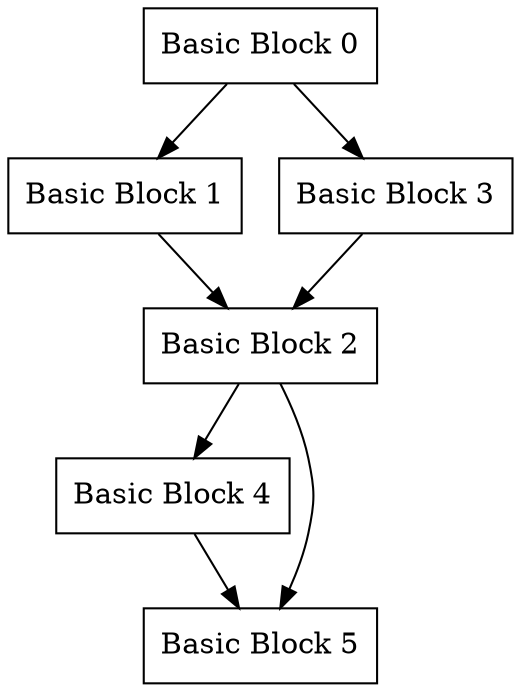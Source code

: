 digraph foo {

"Basic Block 0" [shape=box];
"Basic Block 1" [shape=box];
"Basic Block 2" [shape=box];
"Basic Block 3" [shape=box];
"Basic Block 4" [shape=box];
"Basic Block 5" [shape=box];

"Basic Block 0" -> "Basic Block 1";
"Basic Block 0" -> "Basic Block 3";
"Basic Block 1" -> "Basic Block 2";
"Basic Block 2" -> "Basic Block 4";
"Basic Block 2" -> "Basic Block 5";
"Basic Block 3" -> "Basic Block 2";
"Basic Block 4" -> "Basic Block 5";

}